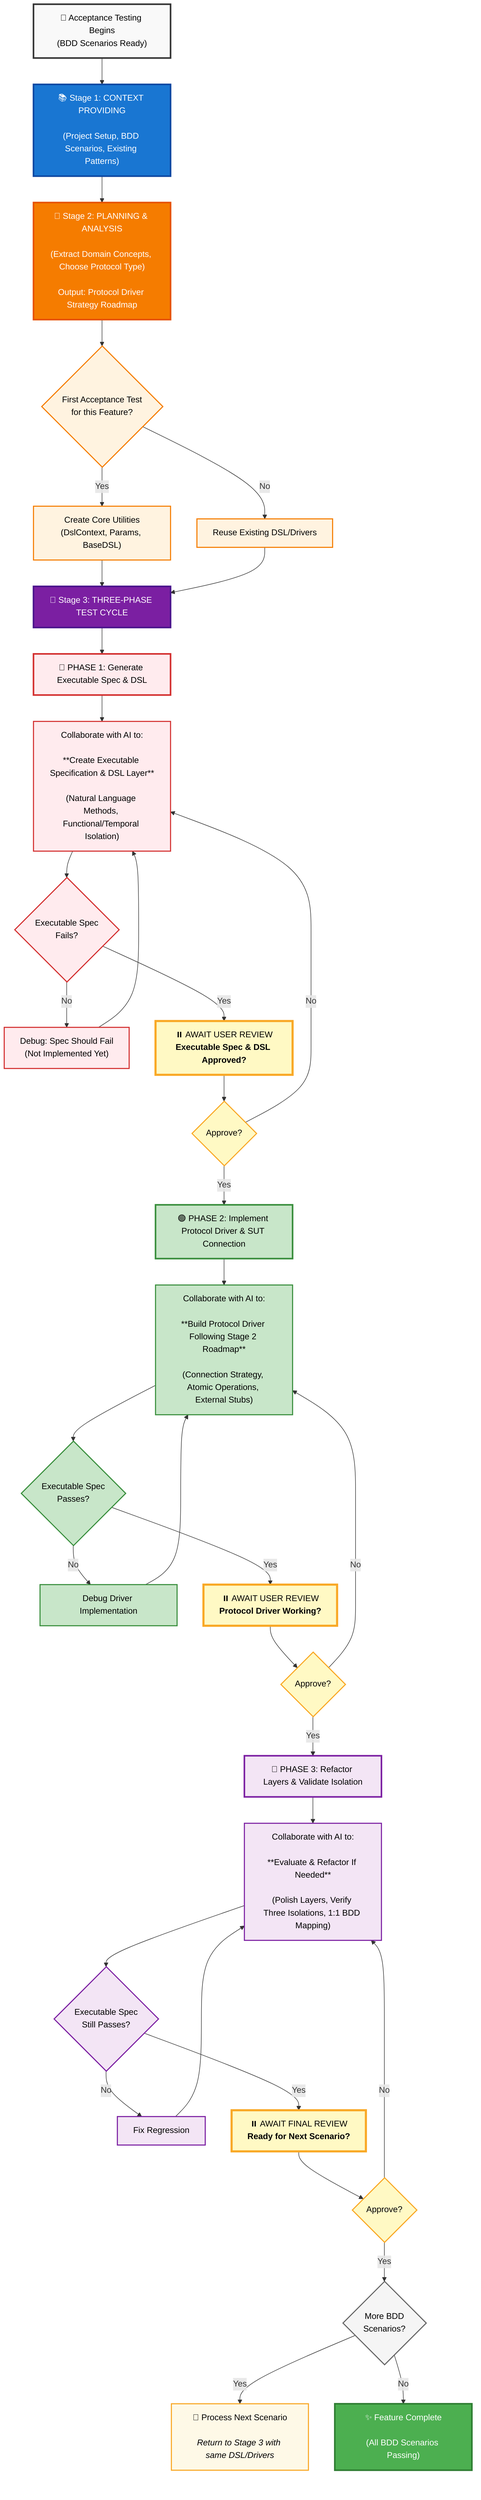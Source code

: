 graph TD
    Start["🚀 Acceptance Testing Begins<br/>(BDD Scenarios Ready)"]
    
    Start --> ContextPhase["📚 Stage 1: CONTEXT PROVIDING<br/><br/>(Project Setup, BDD Scenarios, Existing Patterns)"]
    
    ContextPhase --> PlanningPhase["🤝 Stage 2: PLANNING & ANALYSIS<br/><br/>(Extract Domain Concepts, Choose Protocol Type)<br/><br/>Output: Protocol Driver Strategy Roadmap"]
    
    PlanningPhase --> FirstCheck{"First Acceptance Test<br/>for this Feature?"}
    FirstCheck -->|Yes| CreateUtils["Create Core Utilities<br/>(DslContext, Params, BaseDSL)"]
    FirstCheck -->|No| ReuseUtils["Reuse Existing DSL/Drivers"]
    
    CreateUtils --> ATCycle
    ReuseUtils --> ATCycle
    
    ATCycle["🔄 Stage 3: THREE-PHASE TEST CYCLE"]
    
    %% PHASE 1 - RED-like
    ATCycle --> Phase1["🔴 PHASE 1: Generate Executable Spec & DSL"]
    Phase1 --> P1_Act["Collaborate with AI to:<br/><br/>**Create Executable Specification & DSL Layer**<br/><br/>(Natural Language Methods, Functional/Temporal Isolation)"] 
    P1_Act --> P1_Check{"Executable Spec<br/>Fails?"}
    P1_Check -->|No| P1_Fix["Debug: Spec Should Fail<br/>(Not Implemented Yet)"]
    P1_Check -->|Yes| P1_Review
    P1_Fix --> P1_Act
    
    P1_Review["⏸️ AWAIT USER REVIEW<br/><b>Executable Spec & DSL Approved?</b>"]
    P1_Review --> P1_Approve{"Approve?"}
    P1_Approve -->|No| P1_Act
    P1_Approve -->|Yes| Phase2
    
    %% PHASE 2 - GREEN-like
    Phase2["🟢 PHASE 2: Implement Protocol Driver & SUT Connection"]
    Phase2 --> P2_Act["Collaborate with AI to:<br/><br/>**Build Protocol Driver Following Stage 2 Roadmap**<br/><br/>(Connection Strategy, Atomic Operations, External Stubs)"]
    P2_Act --> P2_Check{"Executable Spec<br/>Passes?"}
    P2_Check -->|No| P2_Fix["Debug Driver Implementation"]
    P2_Check -->|Yes| P2_Review
    P2_Fix --> P2_Act
    
    P2_Review["⏸️ AWAIT USER REVIEW<br/><b>Protocol Driver Working?</b>"]
    P2_Review --> P2_Approve{"Approve?"}
    P2_Approve -->|No| P2_Act
    P2_Approve -->|Yes| Phase3
    
    %% PHASE 3 - REFACTOR-like
    Phase3["🧼 PHASE 3: Refactor Layers & Validate Isolation"]
    Phase3 --> P3_Act["Collaborate with AI to:<br/><br/>**Evaluate & Refactor If Needed**<br/><br/>(Polish Layers, Verify Three Isolations, 1:1 BDD Mapping)"]
    P3_Act --> P3_Check{"Executable Spec<br/>Still Passes?"}
    P3_Check -->|No| P3_Fix["Fix Regression"]
    P3_Check -->|Yes| P3_Review
    P3_Fix --> P3_Act
    
    P3_Review["⏸️ AWAIT FINAL REVIEW<br/><b>Ready for Next Scenario?</b>"]
    P3_Review --> P3_Approve{"Approve?"}
    P3_Approve -->|No| P3_Act
    P3_Approve -->|Yes| NextScenario
    
    %% COMPLETION
    NextScenario{"More BDD<br/>Scenarios?"}
    NextScenario -->|Yes| NextInstruction["📌 Process Next Scenario<br/><br/><i>Return to Stage 3 with same DSL/Drivers</i>"]
    NextScenario -->|No| Complete
    
    Complete["✨ Feature Complete<br/><br/>(All BDD Scenarios Passing)"]
    
    %% STYLES - Match AAID colors
    style Start fill:#f9f9f9,stroke:#333,stroke-width:3px,color:#000
    style ContextPhase fill:#1976d2,stroke:#0d47a1,stroke-width:3px,color:#fff
    style PlanningPhase fill:#f57c00,stroke:#e65100,stroke-width:3px,color:#fff
    style FirstCheck fill:#fff3e0,stroke:#f57c00,stroke-width:2px,color:#000
    style CreateUtils fill:#fff3e0,stroke:#f57c00,stroke-width:2px,color:#000
    style ReuseUtils fill:#fff3e0,stroke:#f57c00,stroke-width:2px,color:#000
    style ATCycle fill:#7b1fa2,stroke:#4a148c,stroke-width:3px,color:#fff
    
    %% Phase 1 - Red theme
    style Phase1 fill:#ffebee,stroke:#d32f2f,stroke-width:3px,color:#000
    style P1_Act fill:#ffebee,stroke:#d32f2f,stroke-width:2px,color:#000
    style P1_Check fill:#ffebee,stroke:#d32f2f,stroke-width:2px,color:#000
    style P1_Fix fill:#ffebee,stroke:#d32f2f,stroke-width:2px,color:#000
    style P1_Review fill:#fff9c4,stroke:#f9a825,stroke-width:4px,color:#000
    style P1_Approve fill:#fff9c4,stroke:#f9a825,stroke-width:2px,color:#000
    
    %% Phase 2 - Green theme
    style Phase2 fill:#c8e6c9,stroke:#388e3c,stroke-width:3px,color:#000
    style P2_Act fill:#c8e6c9,stroke:#388e3c,stroke-width:2px,color:#000
    style P2_Check fill:#c8e6c9,stroke:#388e3c,stroke-width:2px,color:#000
    style P2_Fix fill:#c8e6c9,stroke:#388e3c,stroke-width:2px,color:#000
    style P2_Review fill:#fff9c4,stroke:#f9a825,stroke-width:4px,color:#000
    style P2_Approve fill:#fff9c4,stroke:#f9a825,stroke-width:2px,color:#000
    
    %% Phase 3 - Purple theme (refactor)
    style Phase3 fill:#f3e5f5,stroke:#7b1fa2,stroke-width:3px,color:#000
    style P3_Act fill:#f3e5f5,stroke:#7b1fa2,stroke-width:2px,color:#000
    style P3_Check fill:#f3e5f5,stroke:#7b1fa2,stroke-width:2px,color:#000
    style P3_Fix fill:#f3e5f5,stroke:#7b1fa2,stroke-width:2px,color:#000
    style P3_Review fill:#fff9c4,stroke:#f9a825,stroke-width:4px,color:#000
    style P3_Approve fill:#fff9c4,stroke:#f9a825,stroke-width:2px,color:#000
    
    %% Completion
    style NextScenario fill:#f5f5f5,stroke:#666,stroke-width:2px,color:#000
    style NextInstruction fill:#fef9e7,stroke:#f9a825,stroke-width:2px,color:#000
    style Complete fill:#4caf50,stroke:#2e7d32,stroke-width:3px,color:#fff